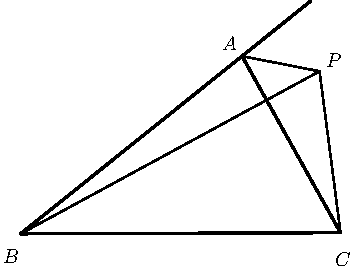 import graph; size(6cm); real lsf=0.5; pen dps=linewidth(0.7)+fontsize(10); defaultpen(dps); pen ds=black; real xmin=-12.65228500381642,xmax=23.417879989414917,ymin=-13.430041479038568,ymax=10.38936399682446; 
pair C=(2.436066918465675,0.0758069866569655), B=(-5.340027652692367,0.048522444302025035), A=(0.04233519996333923,4.366929849339738), P=(1.925661742804218,3.999060489576324); 
draw((1.6993842748822798,5.696422711774701)--B,linewidth(1.2)); draw(B--C,linewidth(1.2)); draw(C--A,linewidth(1.2)); draw(A--P,linewidth(0.8)); draw(B--P,linewidth(0.8)); draw(P--C,linewidth(0.8)); 
dot(C,linewidth(1.pt)+ds); label("$C$",(2.2450751219810896,-0.797298368701131),NE*lsf); dot(B,linewidth(1.pt)+ds); label("$B$",(-5.831149415081297,-0.7154447416363097),NE*lsf); dot(A,linewidth(1.pt)+ds); label("$A$",(-0.5106636558679003,4.468618305802379),NE*lsf); dot(P,linewidth(1.pt)+ds); label("$P$",(2.0267987831415657,4.059350170478273),NE*lsf); 
clip((xmin,ymin)--(xmin,ymax)--(xmax,ymax)--(xmax,ymin)--cycle); 